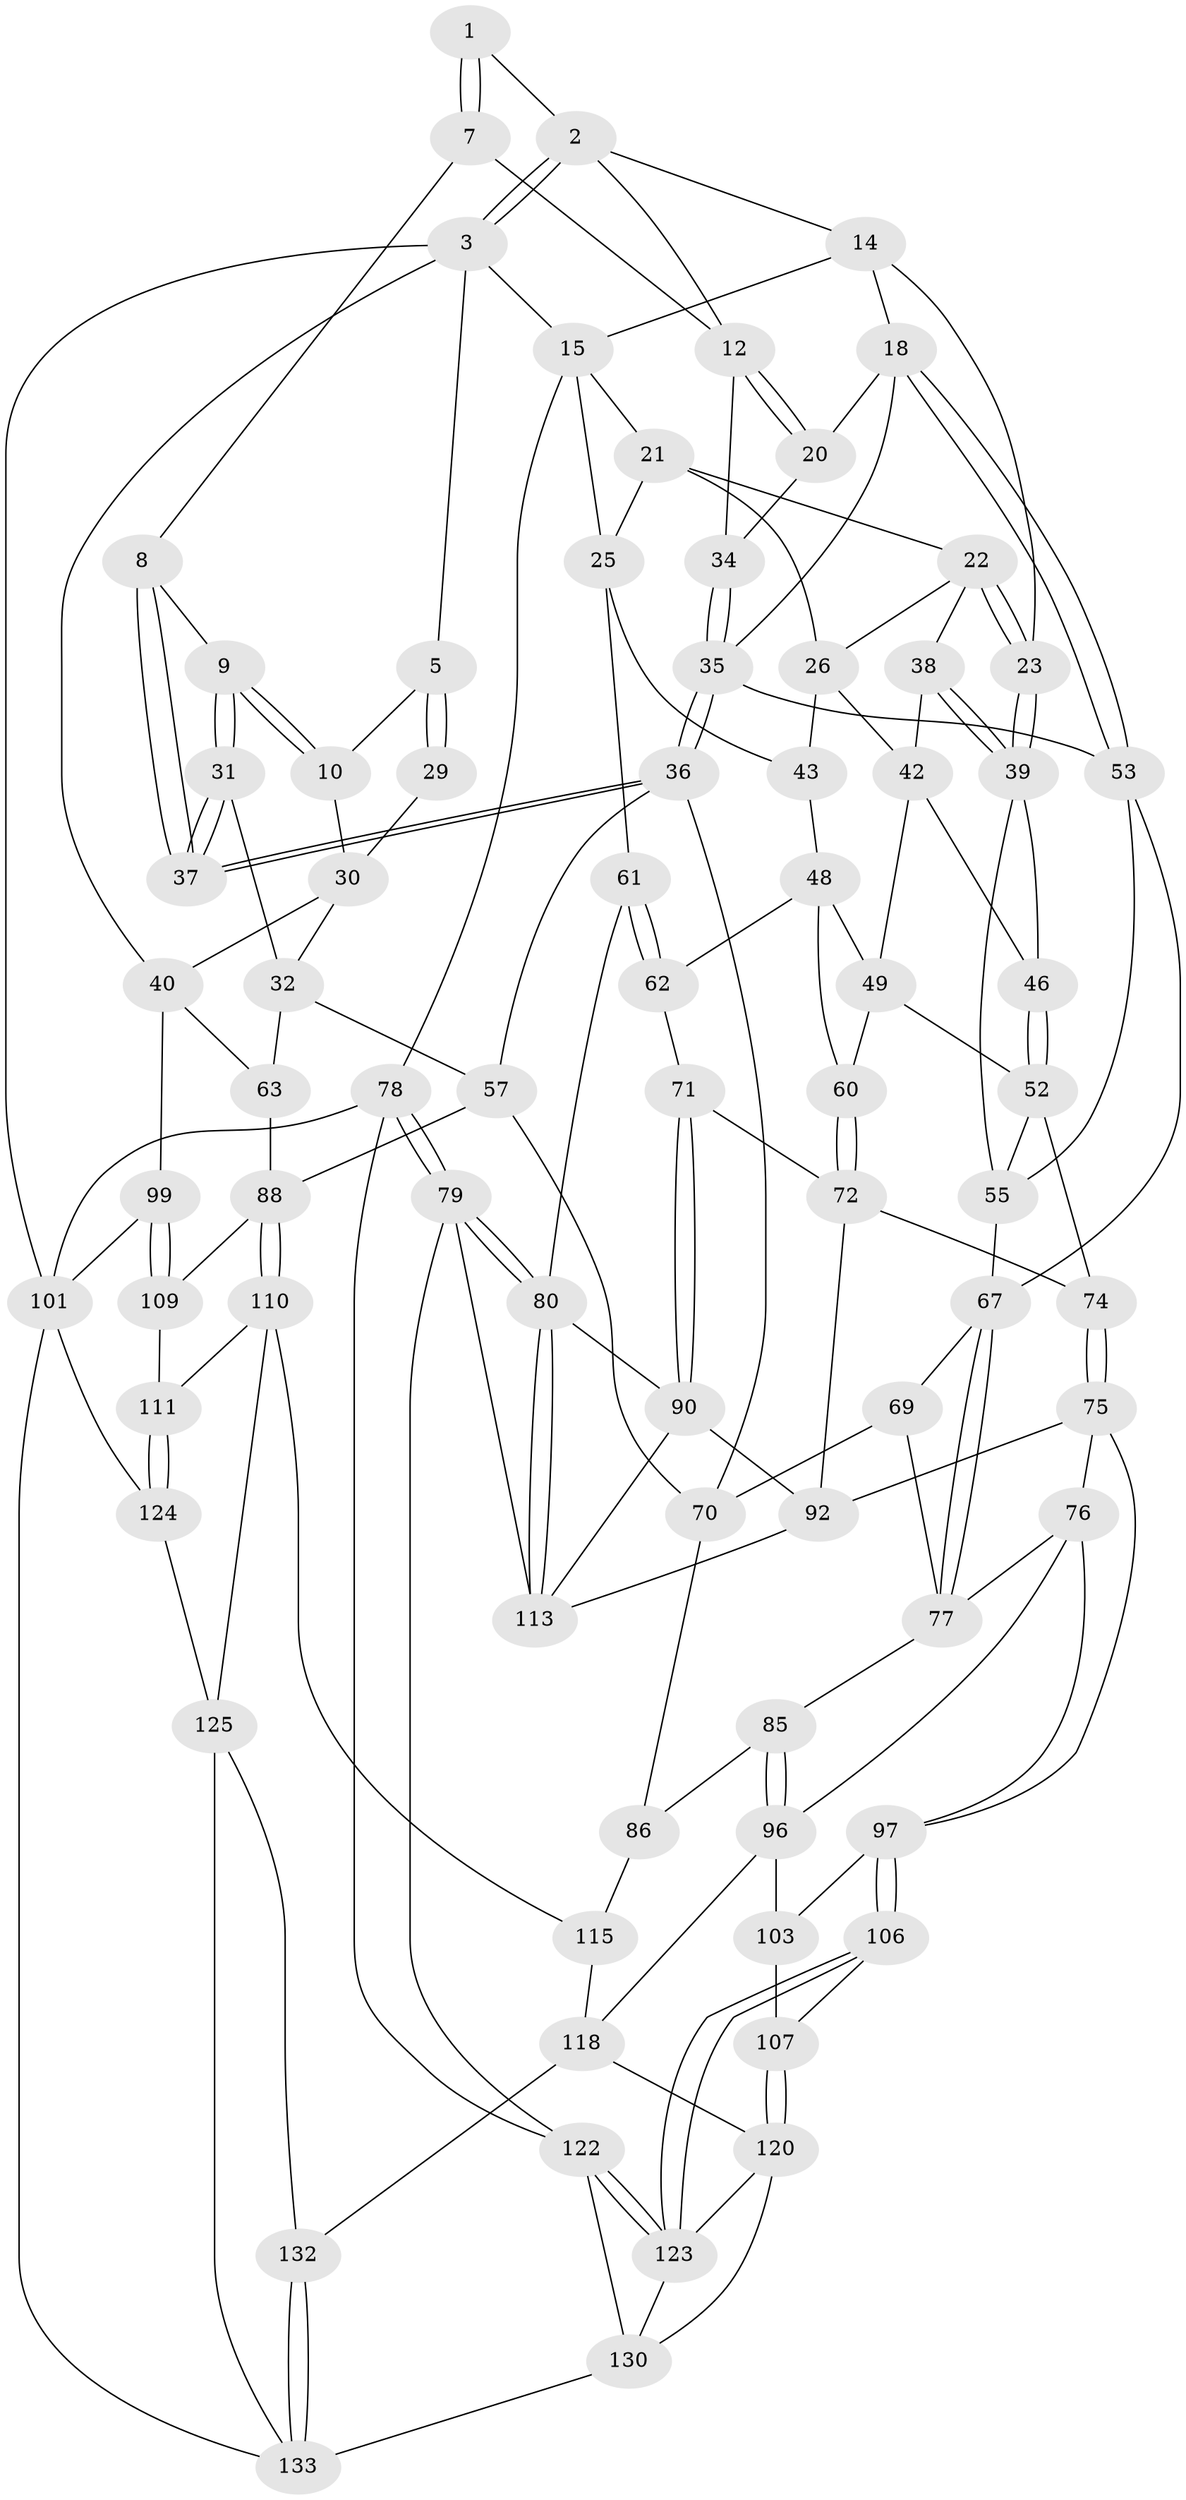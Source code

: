// Generated by graph-tools (version 1.1) at 2025/52/02/27/25 19:52:44]
// undirected, 80 vertices, 177 edges
graph export_dot {
graph [start="1"]
  node [color=gray90,style=filled];
  1 [pos="+0.21405280855232178+0"];
  2 [pos="+0.22248447075520789+0",super="+11"];
  3 [pos="+0+0",super="+4"];
  5 [pos="+0+0.0918023633052452",super="+6"];
  7 [pos="+0.22706455135508483+0"];
  8 [pos="+0.1813413548285762+0.06501601772472582"];
  9 [pos="+0.11992069672242141+0.12282785456578518"];
  10 [pos="+0.07038544547663314+0.11535379343031163",super="+28"];
  12 [pos="+0.5195612763092889+0.04413077381723497",super="+13"];
  14 [pos="+0.626330186314897+0",super="+17"];
  15 [pos="+0.6397767657143296+0",super="+16"];
  18 [pos="+0.6064920404427443+0.229917658466062",super="+19"];
  20 [pos="+0.511392352070103+0.15435584640901645"];
  21 [pos="+0.7438985971027283+0.020351297246936857",super="+24"];
  22 [pos="+0.7379422430915911+0.0564202308532053",super="+27"];
  23 [pos="+0.6612870779214216+0.23418544415661854"];
  25 [pos="+1+0",super="+44"];
  26 [pos="+0.8593408107967575+0.15028444430717258",super="+41"];
  29 [pos="+0+0.11561567567235213"];
  30 [pos="+0.03631258903866887+0.17510650757759677",super="+33"];
  31 [pos="+0.11787762007095806+0.2582490738974114"];
  32 [pos="+0.08552600861954157+0.2676818849373511",super="+58"];
  34 [pos="+0.34142221385823124+0.19581139699363911"];
  35 [pos="+0.2950560589938783+0.29034504284348406",super="+50"];
  36 [pos="+0.2678863512775535+0.302655574999203",super="+56"];
  37 [pos="+0.25811828915045437+0.2970736010970466"];
  38 [pos="+0.7430018243636617+0.20192313334500808"];
  39 [pos="+0.6828688708167429+0.24869648491967428",super="+47"];
  40 [pos="+0+0.3610745698336108",super="+64"];
  42 [pos="+0.84983279257761+0.185569013857606",super="+45"];
  43 [pos="+1+0.23411273430617632"];
  46 [pos="+0.7396578203797801+0.309757257404239"];
  48 [pos="+0.9535444519662617+0.2955530632264156",super="+59"];
  49 [pos="+0.8608033707054883+0.28403218140062847",super="+51"];
  52 [pos="+0.7606084199092187+0.3944058369221233",super="+65"];
  53 [pos="+0.5763687137744822+0.3654866245579181",super="+54"];
  55 [pos="+0.6113015206770505+0.3801549704854538",super="+66"];
  57 [pos="+0.1840713010610346+0.4769723383859607",super="+83"];
  60 [pos="+0.8918205262774882+0.402827245813188"];
  61 [pos="+1+0.34902487184330255"];
  62 [pos="+0.9898909474479847+0.4234654479061046"];
  63 [pos="+0+0.45930515527379867"];
  67 [pos="+0.5989618406109873+0.5127893024829299",super="+68"];
  69 [pos="+0.4132960480861976+0.49852755982053487"];
  70 [pos="+0.381951399496602+0.49913759588418893",super="+82"];
  71 [pos="+0.9460521098821943+0.5417185349722149"];
  72 [pos="+0.9039153686112185+0.5363822786745911",super="+73"];
  74 [pos="+0.777182768569437+0.5110522796127499"];
  75 [pos="+0.7360834631030619+0.5760573873942662",super="+94"];
  76 [pos="+0.601504918910513+0.5476037702450671",super="+95"];
  77 [pos="+0.5990933173816151+0.5443379254197342",super="+84"];
  78 [pos="+1+1"];
  79 [pos="+1+1",super="+121"];
  80 [pos="+1+0.7710172647759524",super="+81"];
  85 [pos="+0.43313451877142334+0.6626883598493502"];
  86 [pos="+0.39242985524135615+0.6769503686405385",super="+87"];
  88 [pos="+0.20814628341403613+0.6305435976549815",super="+89"];
  90 [pos="+0.9812220208246567+0.5567493864719574",super="+91"];
  92 [pos="+0.8975126717548517+0.690776791356116",super="+93"];
  96 [pos="+0.525104626374531+0.7211341423642801",super="+105"];
  97 [pos="+0.7723086554885784+0.7521959112015771",super="+98"];
  99 [pos="+0+0.5843810706476777",super="+100"];
  101 [pos="+0+0.7976227116965522",super="+102"];
  103 [pos="+0.626121391058896+0.6247638070521275",super="+104"];
  106 [pos="+0.7685017386781487+0.7655826145835788"];
  107 [pos="+0.7371804485259198+0.765831010895965",super="+108"];
  109 [pos="+0.06617192553105004+0.6305855261819963",super="+112"];
  110 [pos="+0.1517002871924365+0.7896438901934183",super="+116"];
  111 [pos="+0.0400258984018622+0.774996800232246"];
  113 [pos="+1+0.7589078524147227",super="+114"];
  115 [pos="+0.3096264572855673+0.8111254138615586",super="+117"];
  118 [pos="+0.5085814365744917+0.8698973518134312",super="+119"];
  120 [pos="+0.5168847991534079+0.8747386021089324",super="+128"];
  122 [pos="+0.8301542861156043+0.8465323467959924",super="+129"];
  123 [pos="+0.7766790267058733+0.7877967397824753",super="+127"];
  124 [pos="+0+0.8028073204644155"];
  125 [pos="+0.17676602571449324+0.9563308546840771",super="+126"];
  130 [pos="+0.6566412265180783+1",super="+131"];
  132 [pos="+0.39813521347848047+0.9239044832952463"];
  133 [pos="+0.4145272635737163+1",super="+134"];
  1 -- 2;
  1 -- 7;
  1 -- 7;
  2 -- 3;
  2 -- 3;
  2 -- 12;
  2 -- 14;
  3 -- 40;
  3 -- 5;
  3 -- 15;
  3 -- 101;
  5 -- 29;
  5 -- 29;
  5 -- 10;
  7 -- 8;
  7 -- 12;
  8 -- 9;
  8 -- 37;
  8 -- 37;
  9 -- 10;
  9 -- 10;
  9 -- 31;
  9 -- 31;
  10 -- 30;
  12 -- 20;
  12 -- 20;
  12 -- 34;
  14 -- 15;
  14 -- 18;
  14 -- 23;
  15 -- 21;
  15 -- 25;
  15 -- 78;
  18 -- 53;
  18 -- 53;
  18 -- 35;
  18 -- 20;
  20 -- 34;
  21 -- 22;
  21 -- 25;
  21 -- 26;
  22 -- 23;
  22 -- 23;
  22 -- 38;
  22 -- 26;
  23 -- 39;
  23 -- 39;
  25 -- 43;
  25 -- 61;
  26 -- 43;
  26 -- 42;
  29 -- 30;
  30 -- 32;
  30 -- 40;
  31 -- 32;
  31 -- 37;
  31 -- 37;
  32 -- 57;
  32 -- 63;
  34 -- 35;
  34 -- 35;
  35 -- 36;
  35 -- 36;
  35 -- 53;
  36 -- 37;
  36 -- 37;
  36 -- 57;
  36 -- 70;
  38 -- 39;
  38 -- 39;
  38 -- 42;
  39 -- 55;
  39 -- 46;
  40 -- 99;
  40 -- 63;
  42 -- 49;
  42 -- 46;
  43 -- 48;
  46 -- 52;
  46 -- 52;
  48 -- 49;
  48 -- 60;
  48 -- 62;
  49 -- 52;
  49 -- 60;
  52 -- 74;
  52 -- 55;
  53 -- 55;
  53 -- 67;
  55 -- 67;
  57 -- 88;
  57 -- 70;
  60 -- 72;
  60 -- 72;
  61 -- 62;
  61 -- 62;
  61 -- 80;
  62 -- 71;
  63 -- 88;
  67 -- 77;
  67 -- 77;
  67 -- 69;
  69 -- 70;
  69 -- 77;
  70 -- 86;
  71 -- 72;
  71 -- 90;
  71 -- 90;
  72 -- 74;
  72 -- 92;
  74 -- 75;
  74 -- 75;
  75 -- 76;
  75 -- 97;
  75 -- 92;
  76 -- 77;
  76 -- 96;
  76 -- 97;
  77 -- 85;
  78 -- 79;
  78 -- 79;
  78 -- 122;
  78 -- 101;
  79 -- 80;
  79 -- 80;
  79 -- 122;
  79 -- 113;
  80 -- 113;
  80 -- 113;
  80 -- 90;
  85 -- 86;
  85 -- 96;
  85 -- 96;
  86 -- 115 [weight=2];
  88 -- 110;
  88 -- 110;
  88 -- 109;
  90 -- 113;
  90 -- 92;
  92 -- 113;
  96 -- 118;
  96 -- 103;
  97 -- 106;
  97 -- 106;
  97 -- 103;
  99 -- 109 [weight=2];
  99 -- 109;
  99 -- 101;
  101 -- 124;
  101 -- 133;
  103 -- 107 [weight=2];
  106 -- 107;
  106 -- 123;
  106 -- 123;
  107 -- 120;
  107 -- 120;
  109 -- 111;
  110 -- 111;
  110 -- 115;
  110 -- 125;
  111 -- 124;
  111 -- 124;
  115 -- 118;
  118 -- 120;
  118 -- 132;
  120 -- 130;
  120 -- 123;
  122 -- 123;
  122 -- 123;
  122 -- 130;
  123 -- 130;
  124 -- 125;
  125 -- 132;
  125 -- 133;
  130 -- 133;
  132 -- 133;
  132 -- 133;
}
